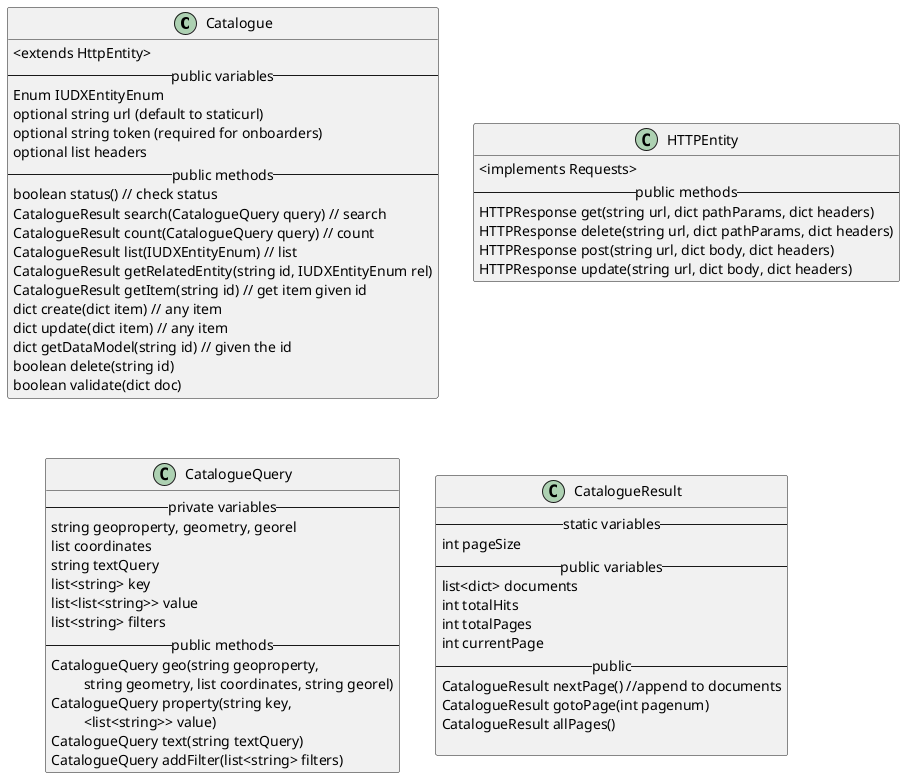 @startuml
class Catalogue  {
    <extends HttpEntity>
  -- public variables --
  Enum IUDXEntityEnum
  optional string url (default to staticurl)
  optional string token (required for onboarders)
  optional list headers
  -- public methods --
  boolean status() // check status
  CatalogueResult search(CatalogueQuery query) // search
  CatalogueResult count(CatalogueQuery query) // count
  CatalogueResult list(IUDXEntityEnum) // list
  CatalogueResult getRelatedEntity(string id, IUDXEntityEnum rel)
  CatalogueResult getItem(string id) // get item given id
  dict create(dict item) // any item
  dict update(dict item) // any item
  dict getDataModel(string id) // given the id
  boolean delete(string id)
  boolean validate(dict doc)
}

class HTTPEntity  {
  <implements Requests>
  -- public methods --
  HTTPResponse get(string url, dict pathParams, dict headers)
  HTTPResponse delete(string url, dict pathParams, dict headers)
  HTTPResponse post(string url, dict body, dict headers)
  HTTPResponse update(string url, dict body, dict headers)
}


class CatalogueQuery {
    -- private variables--
    string geoproperty, geometry, georel
    list coordinates
    string textQuery
    list<string> key
    list<list<string>> value
    list<string> filters
    -- public methods --
    CatalogueQuery geo(string geoproperty,
                        \t string geometry, list coordinates, string georel)
    CatalogueQuery property(string key,
                        \t <list<string>> value)
    CatalogueQuery text(string textQuery)
    CatalogueQuery addFilter(list<string> filters)
}


class CatalogueResult {
    -- static variables --
    int pageSize
    -- public variables --
    list<dict> documents
    int totalHits
    int totalPages
    int currentPage
    -- public --
    CatalogueResult nextPage() //append to documents
    CatalogueResult gotoPage(int pagenum)
    CatalogueResult allPages()

}



@enduml
